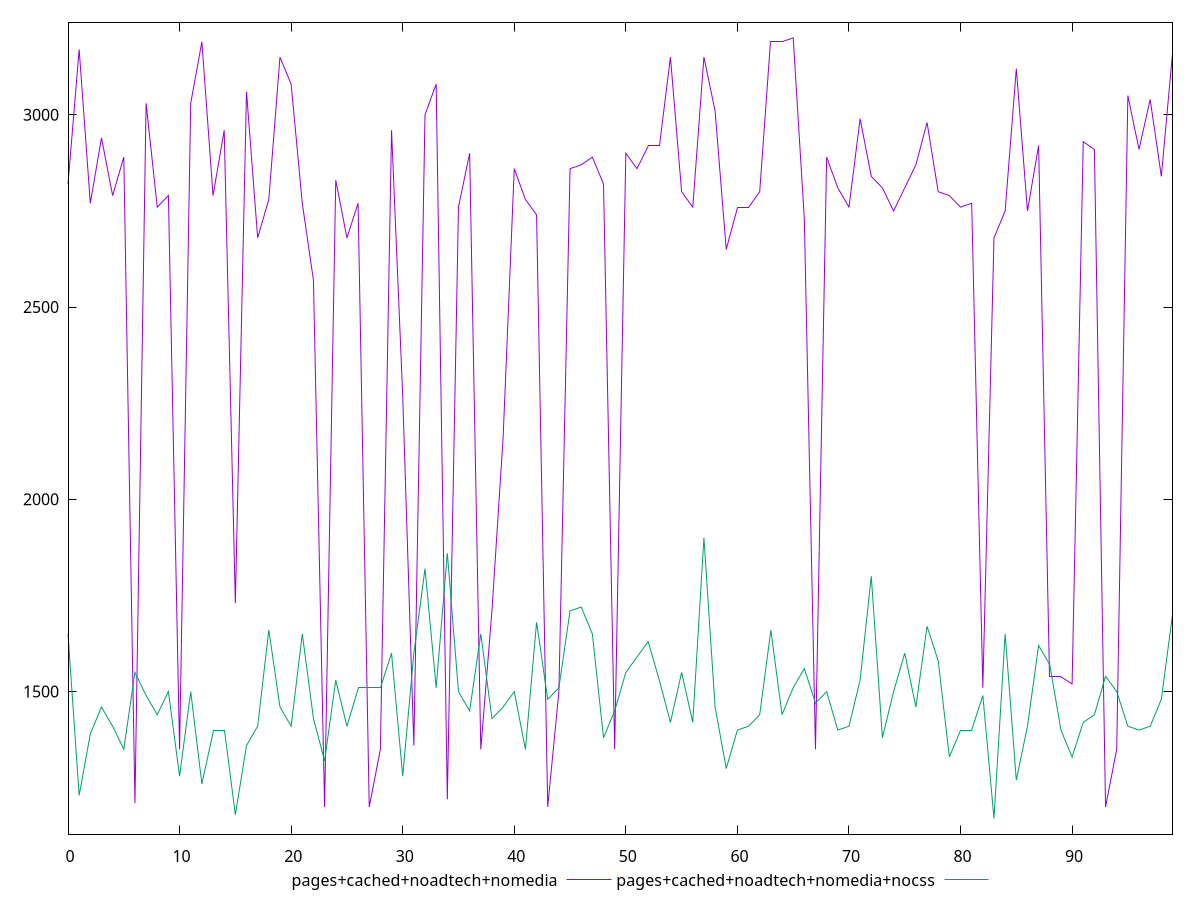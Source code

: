 reset

$pagesCachedNoadtechNomedia <<EOF
0 2820
1 3170
2 2770
3 2940
4 2790
5 2890
6 1210
7 3030
8 2760
9 2790
10 1350
11 3030
12 3190
13 2790
14 2960
15 1730
16 3060
17 2680
18 2780
19 3150
20 3080
21 2770
22 2570
23 1200
24 2830
25 2680
26 2770
27 1200
28 1350
29 2960
30 2270
31 1360
32 3000
33 3080
34 1220
35 2760
36 2900
37 1350
38 1710
39 2160
40 2860
41 2780
42 2740
43 1200
44 1500
45 2860
46 2870
47 2890
48 2820
49 1350
50 2900
51 2860
52 2920
53 2920
54 3150
55 2800
56 2760
57 3150
58 3010
59 2650
60 2760
61 2760
62 2800
63 3190
64 3190
65 3200
66 2730
67 1350
68 2890
69 2810
70 2760
71 2990
72 2840
73 2810
74 2750
75 2810
76 2870
77 2980
78 2800
79 2790
80 2760
81 2770
82 1510
83 2680
84 2750
85 3120
86 2750
87 2920
88 1540
89 1540
90 1520
91 2930
92 2910
93 1200
94 1350
95 3050
96 2910
97 3040
98 2840
99 3160
EOF

$pagesCachedNoadtechNomediaNocss <<EOF
0 1650
1 1230
2 1390
3 1460
4 1410
5 1350
6 1550
7 1490
8 1440
9 1500
10 1280
11 1500
12 1260
13 1400
14 1400
15 1180
16 1360
17 1410
18 1660
19 1460
20 1410
21 1650
22 1430
23 1320
24 1530
25 1410
26 1510
27 1510
28 1510
29 1600
30 1280
31 1600
32 1820
33 1510
34 1860
35 1500
36 1450
37 1650
38 1430
39 1460
40 1500
41 1350
42 1680
43 1480
44 1510
45 1710
46 1720
47 1650
48 1380
49 1450
50 1550
51 1590
52 1630
53 1530
54 1420
55 1550
56 1420
57 1900
58 1460
59 1300
60 1400
61 1410
62 1440
63 1660
64 1440
65 1510
66 1560
67 1470
68 1500
69 1400
70 1410
71 1530
72 1800
73 1380
74 1500
75 1600
76 1460
77 1670
78 1580
79 1330
80 1400
81 1400
82 1490
83 1170
84 1650
85 1270
86 1410
87 1620
88 1570
89 1400
90 1330
91 1420
92 1440
93 1540
94 1500
95 1410
96 1400
97 1410
98 1480
99 1700
EOF

set key outside below
set xrange [0:99]
set yrange [1129.4:3240.6]
set trange [1129.4:3240.6]
set terminal svg size 640, 520 enhanced background rgb 'white'
set output "report_00015_2021-02-09T16-11-33.973Z/uses-text-compression/comparison/line/3_vs_4.svg"

plot $pagesCachedNoadtechNomedia title "pages+cached+noadtech+nomedia" with line, \
     $pagesCachedNoadtechNomediaNocss title "pages+cached+noadtech+nomedia+nocss" with line

reset
